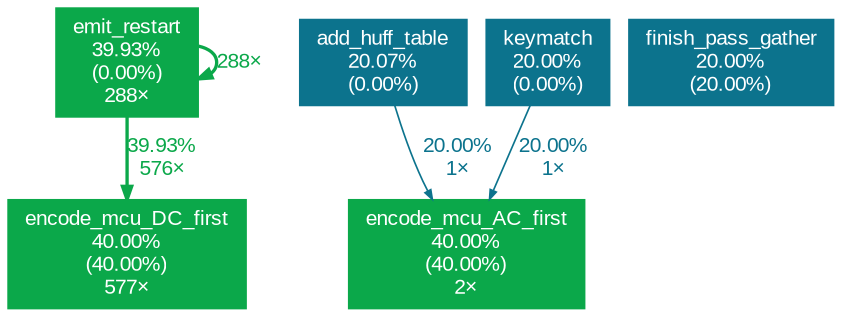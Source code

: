 digraph {
	graph [fontname=Arial, nodesep=0.125, ranksep=0.25];
	node [fontcolor=white, fontname=Arial, height=0, shape=box, style=filled, width=0];
	edge [fontname=Arial];
	1 [color="#0ba84a", fontcolor="#ffffff", fontsize="10.00", label="encode_mcu_DC_first\n40.00%\n(40.00%)\n577×"];
	2 [color="#0ba84a", fontcolor="#ffffff", fontsize="10.00", label="encode_mcu_AC_first\n40.00%\n(40.00%)\n2×"];
	3 [color="#0ba84a", fontcolor="#ffffff", fontsize="10.00", label="emit_restart\n39.93%\n(0.00%)\n288×"];
	3 -> 1 [arrowsize="0.63", color="#0ba84a", fontcolor="#0ba84a", fontsize="10.00", label="39.93%\n576×", labeldistance="1.60", penwidth="1.60"];
	3 -> 3 [arrowsize="0.63", color="#0ba84a", fontcolor="#0ba84a", fontsize="10.00", label="288×", labeldistance="1.60", penwidth="1.60"];
	4 [color="#0c738d", fontcolor="#ffffff", fontsize="10.00", label="add_huff_table\n20.07%\n(0.00%)"];
	4 -> 2 [arrowsize="0.45", color="#0c738d", fontcolor="#0c738d", fontsize="10.00", label="20.00%\n1×", labeldistance="0.80", penwidth="0.80"];
	5 [color="#0c738d", fontcolor="#ffffff", fontsize="10.00", label="finish_pass_gather\n20.00%\n(20.00%)"];
	6 [color="#0c738d", fontcolor="#ffffff", fontsize="10.00", label="keymatch\n20.00%\n(0.00%)"];
	6 -> 2 [arrowsize="0.45", color="#0c738d", fontcolor="#0c738d", fontsize="10.00", label="20.00%\n1×", labeldistance="0.80", penwidth="0.80"];
}
